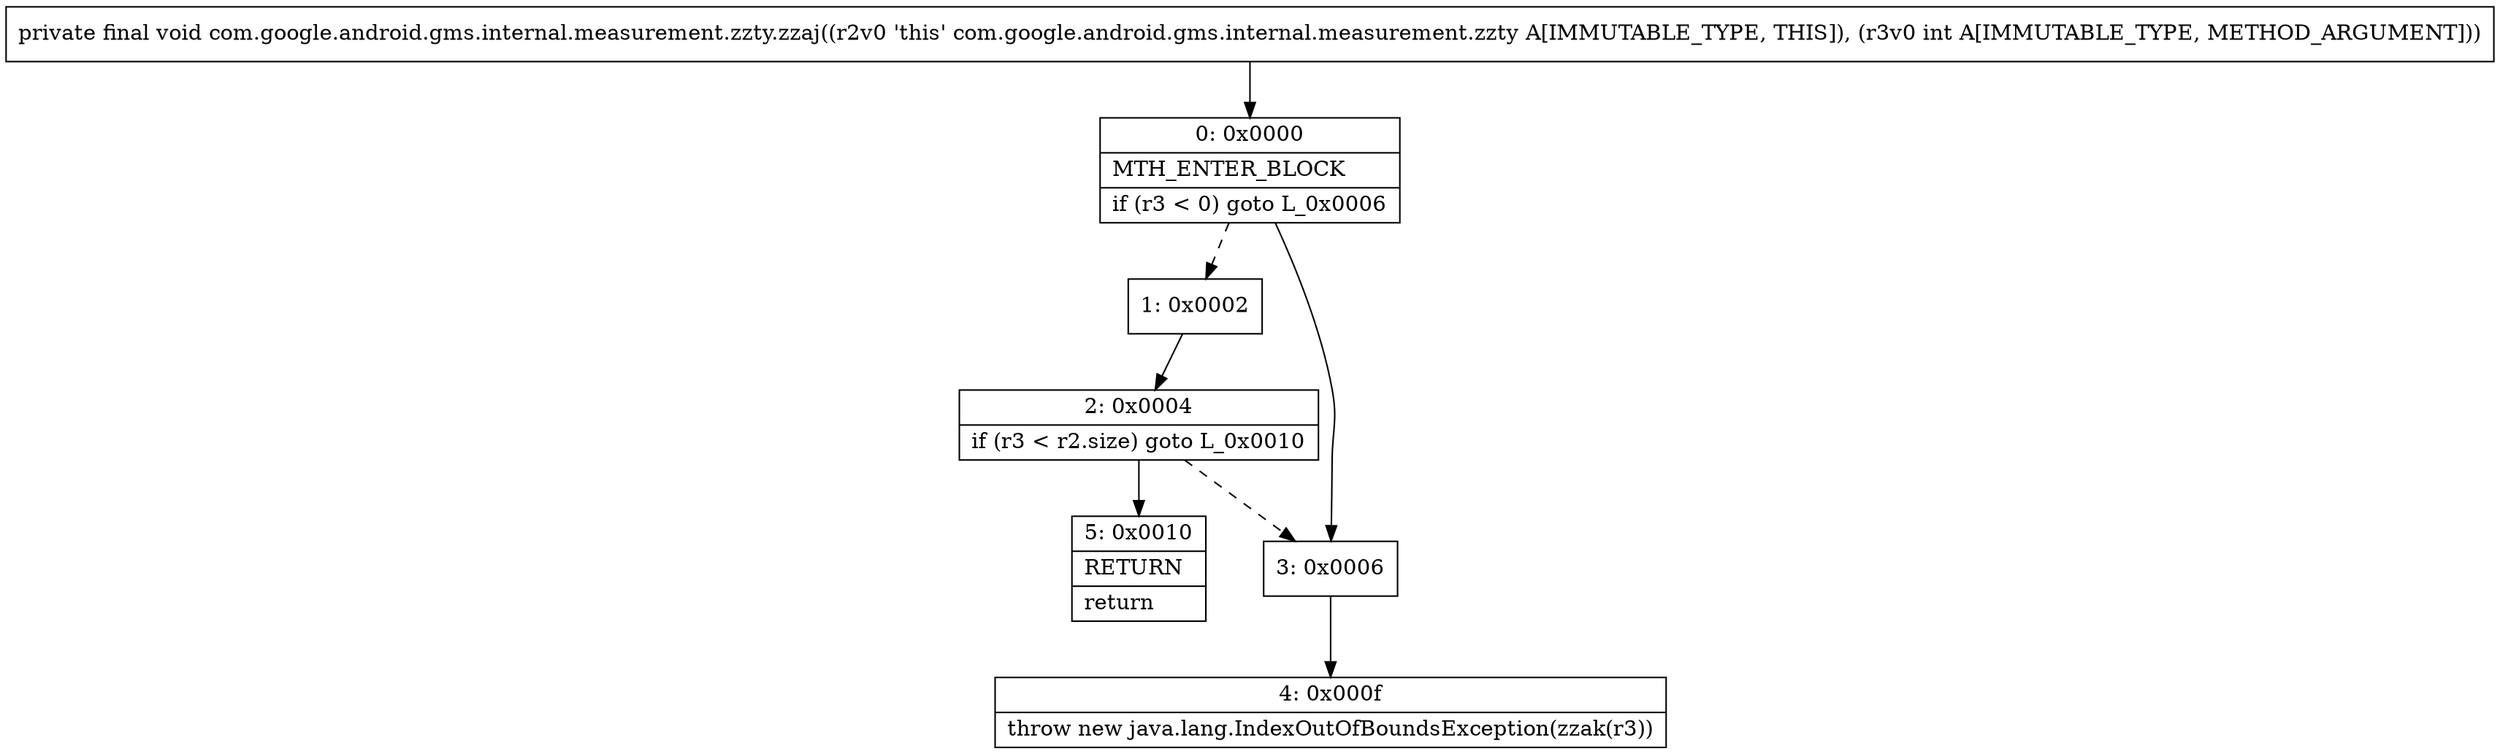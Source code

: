 digraph "CFG forcom.google.android.gms.internal.measurement.zzty.zzaj(I)V" {
Node_0 [shape=record,label="{0\:\ 0x0000|MTH_ENTER_BLOCK\l|if (r3 \< 0) goto L_0x0006\l}"];
Node_1 [shape=record,label="{1\:\ 0x0002}"];
Node_2 [shape=record,label="{2\:\ 0x0004|if (r3 \< r2.size) goto L_0x0010\l}"];
Node_3 [shape=record,label="{3\:\ 0x0006}"];
Node_4 [shape=record,label="{4\:\ 0x000f|throw new java.lang.IndexOutOfBoundsException(zzak(r3))\l}"];
Node_5 [shape=record,label="{5\:\ 0x0010|RETURN\l|return\l}"];
MethodNode[shape=record,label="{private final void com.google.android.gms.internal.measurement.zzty.zzaj((r2v0 'this' com.google.android.gms.internal.measurement.zzty A[IMMUTABLE_TYPE, THIS]), (r3v0 int A[IMMUTABLE_TYPE, METHOD_ARGUMENT])) }"];
MethodNode -> Node_0;
Node_0 -> Node_1[style=dashed];
Node_0 -> Node_3;
Node_1 -> Node_2;
Node_2 -> Node_3[style=dashed];
Node_2 -> Node_5;
Node_3 -> Node_4;
}

